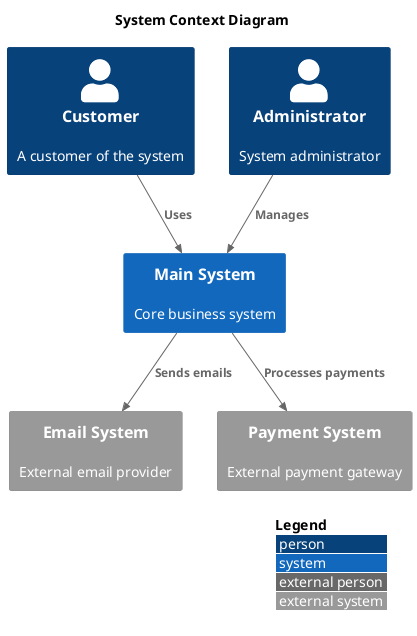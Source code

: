 @startuml
!include <C4/C4_Context>

LAYOUT_WITH_LEGEND()

title System Context Diagram

Person(customer, "Customer", "A customer of the system")
Person(admin, "Administrator", "System administrator")

System(system, "Main System", "Core business system")
System_Ext(email, "Email System", "External email provider")
System_Ext(payment, "Payment System", "External payment gateway")

Rel(customer, system, "Uses")
Rel(admin, system, "Manages")
Rel(system, email, "Sends emails")
Rel(system, payment, "Processes payments")

@enduml
